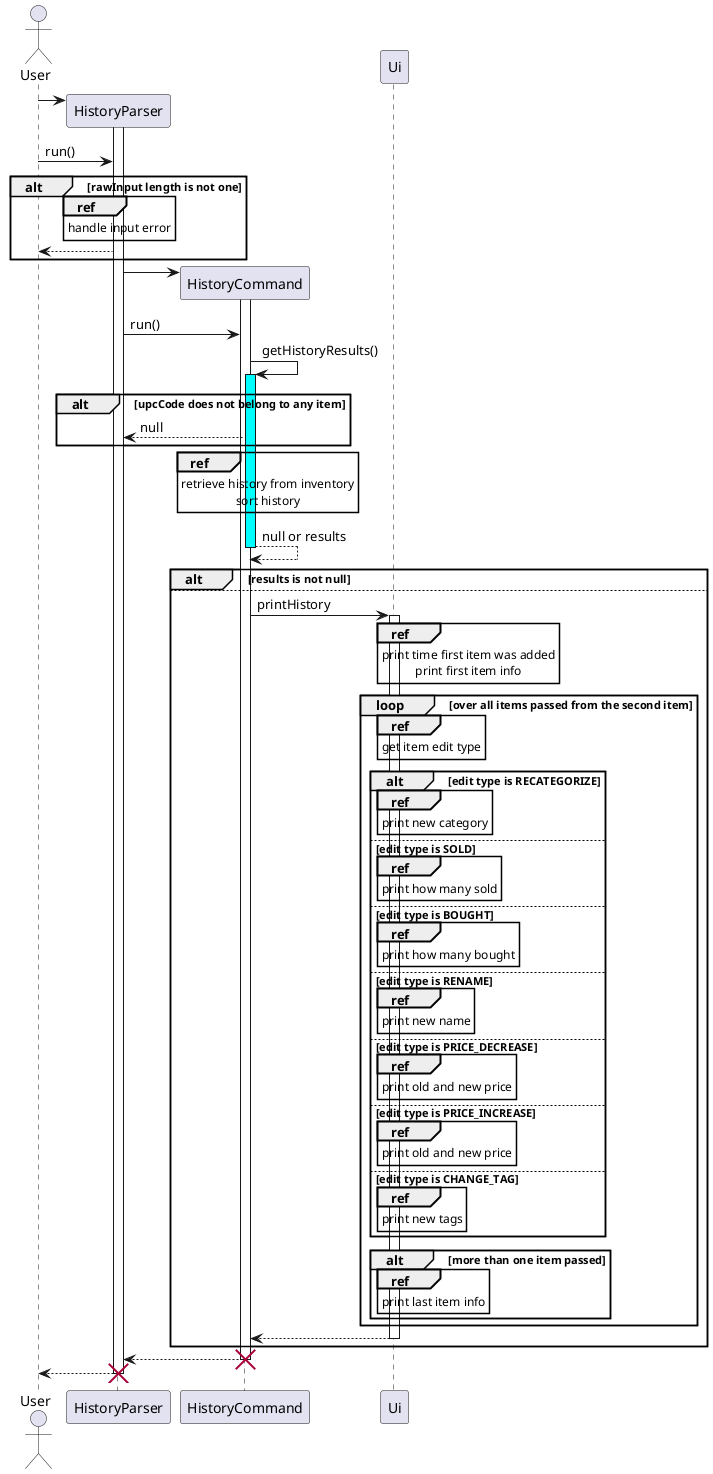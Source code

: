 @startuml
'https://plantuml.com/sequence-diagram

actor User
User -> HistoryParser**
activate HistoryParser
User -> HistoryParser: run()
alt rawInput length is not one
    ref over HistoryParser
        handle input error
    end ref
    HistoryParser --> User
end
HistoryParser -> HistoryCommand**
activate HistoryCommand
HistoryParser -> HistoryCommand: run()
HistoryCommand -> HistoryCommand: getHistoryResults()
activate HistoryCommand #cyan
alt upcCode does not belong to any item
    HistoryCommand --> HistoryParser: null
end
ref over HistoryCommand
    retrieve history from inventory
    sort history
end ref
return null or results
participant Ui
alt results is not null
else
HistoryCommand -> Ui: printHistory
activate Ui
ref over Ui
    print time first item was added
    print first item info
end ref
loop over all items passed from the second item
    ref over Ui
        get item edit type
    end ref
    alt edit type is RECATEGORIZE
        ref over Ui
            print new category
        end ref
    else edit type is SOLD
        ref over Ui
            print how many sold
        end ref
    else edit type is BOUGHT
        ref over Ui
            print how many bought
        end ref
    else edit type is RENAME
        ref over Ui
            print new name
        end ref
    else edit type is PRICE_DECREASE
        ref over Ui
            print old and new price
        end ref
    else edit type is PRICE_INCREASE
        ref over Ui
            print old and new price
        end ref
    else edit type is CHANGE_TAG
        ref over Ui
            print new tags
        end ref
    end
    alt more than one item passed
        ref over Ui
            print last item info
        end ref
    end
end
return
end
return
destroy HistoryCommand
return
destroy HistoryParser
@enduml